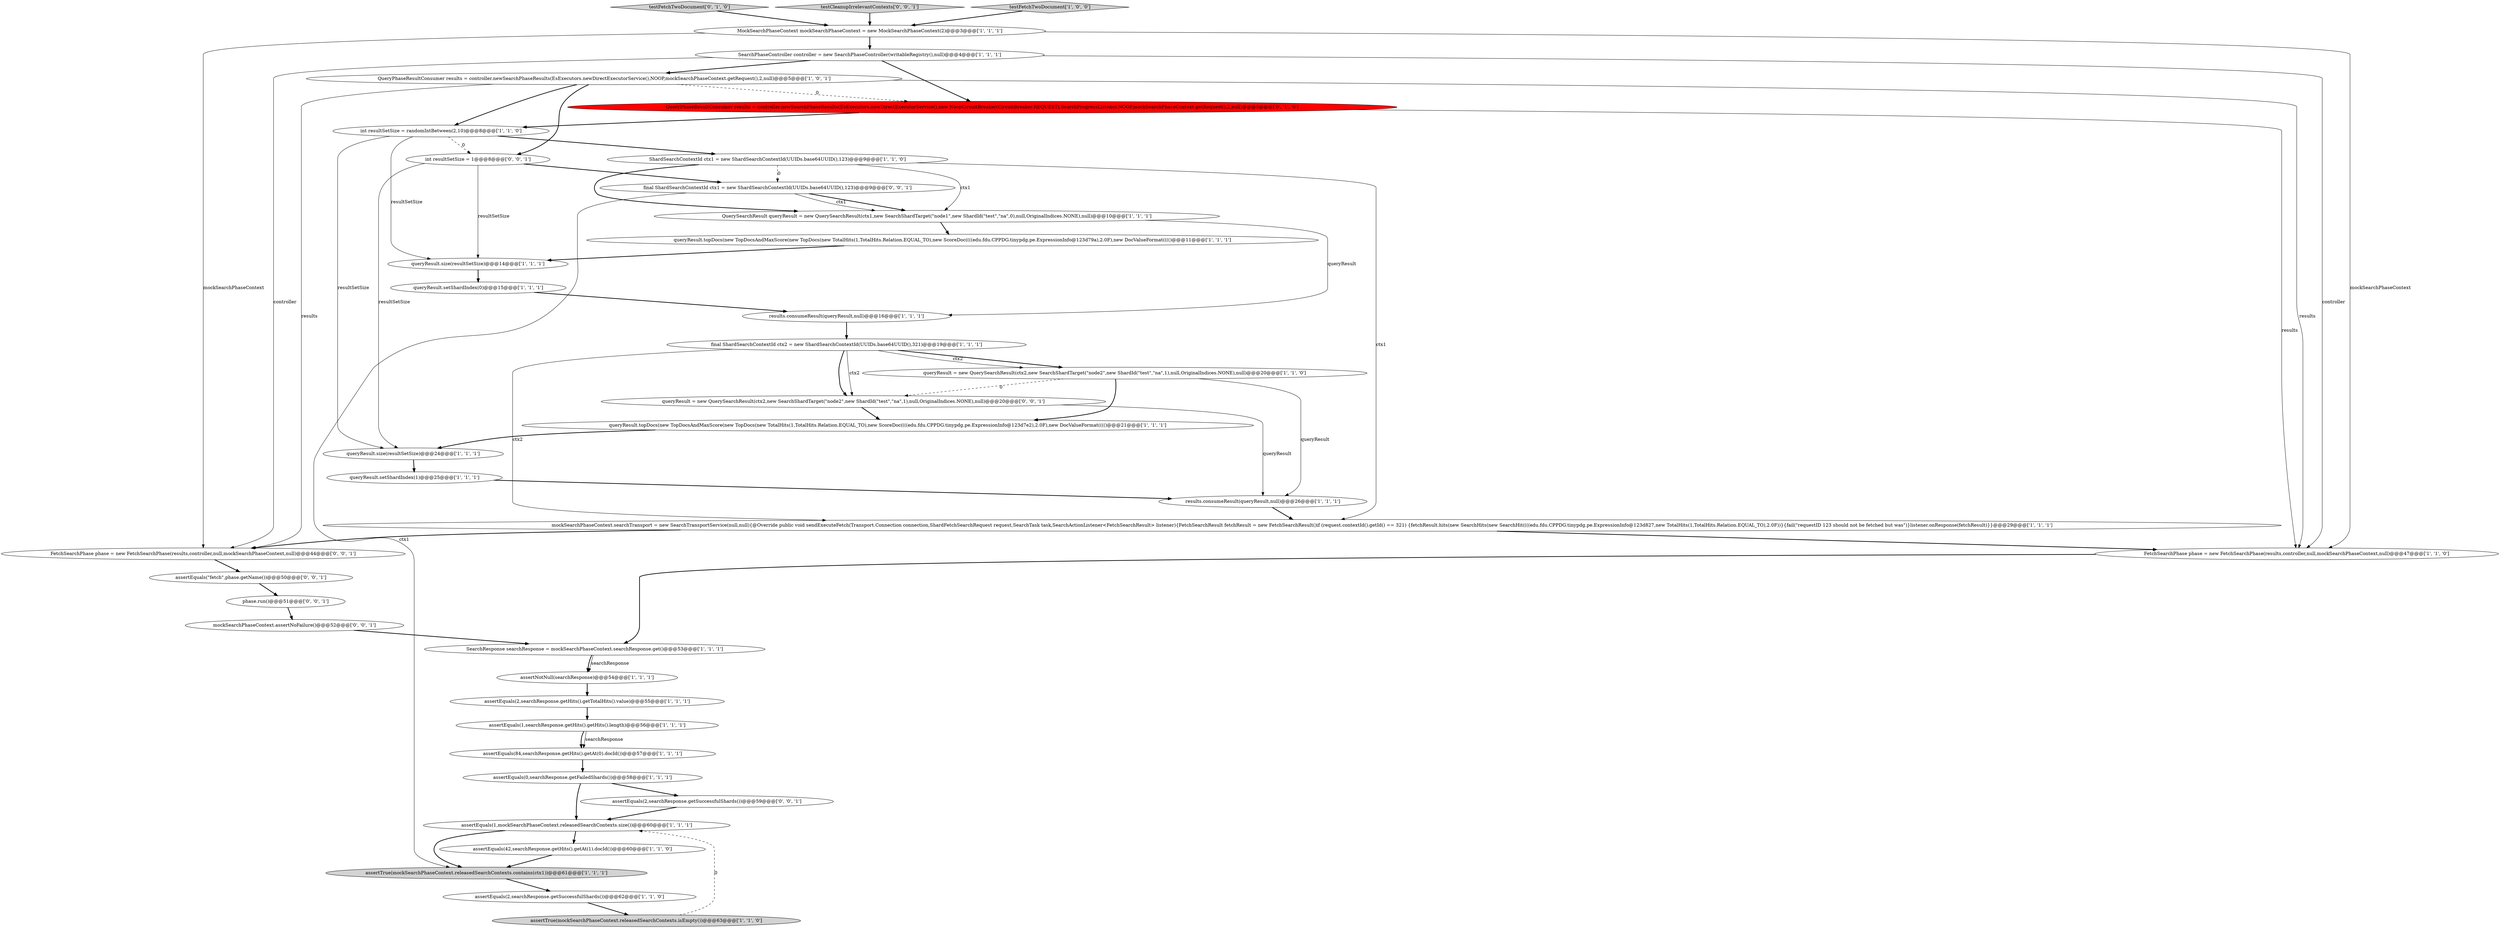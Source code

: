 digraph {
23 [style = filled, label = "SearchResponse searchResponse = mockSearchPhaseContext.searchResponse.get()@@@53@@@['1', '1', '1']", fillcolor = white, shape = ellipse image = "AAA0AAABBB1BBB"];
16 [style = filled, label = "QuerySearchResult queryResult = new QuerySearchResult(ctx1,new SearchShardTarget(\"node1\",new ShardId(\"test\",\"na\",0),null,OriginalIndices.NONE),null)@@@10@@@['1', '1', '1']", fillcolor = white, shape = ellipse image = "AAA0AAABBB1BBB"];
39 [style = filled, label = "queryResult = new QuerySearchResult(ctx2,new SearchShardTarget(\"node2\",new ShardId(\"test\",\"na\",1),null,OriginalIndices.NONE),null)@@@20@@@['0', '0', '1']", fillcolor = white, shape = ellipse image = "AAA0AAABBB3BBB"];
14 [style = filled, label = "queryResult = new QuerySearchResult(ctx2,new SearchShardTarget(\"node2\",new ShardId(\"test\",\"na\",1),null,OriginalIndices.NONE),null)@@@20@@@['1', '1', '0']", fillcolor = white, shape = ellipse image = "AAA0AAABBB1BBB"];
13 [style = filled, label = "SearchPhaseController controller = new SearchPhaseController(writableRegistry(),null)@@@4@@@['1', '1', '1']", fillcolor = white, shape = ellipse image = "AAA0AAABBB1BBB"];
12 [style = filled, label = "QueryPhaseResultConsumer results = controller.newSearchPhaseResults(EsExecutors.newDirectExecutorService(),NOOP,mockSearchPhaseContext.getRequest(),2,null)@@@5@@@['1', '0', '1']", fillcolor = white, shape = ellipse image = "AAA0AAABBB1BBB"];
26 [style = filled, label = "results.consumeResult(queryResult,null)@@@16@@@['1', '1', '1']", fillcolor = white, shape = ellipse image = "AAA0AAABBB1BBB"];
1 [style = filled, label = "final ShardSearchContextId ctx2 = new ShardSearchContextId(UUIDs.base64UUID(),321)@@@19@@@['1', '1', '1']", fillcolor = white, shape = ellipse image = "AAA0AAABBB1BBB"];
0 [style = filled, label = "assertEquals(2,searchResponse.getHits().getTotalHits().value)@@@55@@@['1', '1', '1']", fillcolor = white, shape = ellipse image = "AAA0AAABBB1BBB"];
3 [style = filled, label = "queryResult.setShardIndex(0)@@@15@@@['1', '1', '1']", fillcolor = white, shape = ellipse image = "AAA0AAABBB1BBB"];
28 [style = filled, label = "assertEquals(1,searchResponse.getHits().getHits().length)@@@56@@@['1', '1', '1']", fillcolor = white, shape = ellipse image = "AAA0AAABBB1BBB"];
30 [style = filled, label = "testFetchTwoDocument['0', '1', '0']", fillcolor = lightgray, shape = diamond image = "AAA0AAABBB2BBB"];
32 [style = filled, label = "final ShardSearchContextId ctx1 = new ShardSearchContextId(UUIDs.base64UUID(),123)@@@9@@@['0', '0', '1']", fillcolor = white, shape = ellipse image = "AAA0AAABBB3BBB"];
9 [style = filled, label = "assertEquals(2,searchResponse.getSuccessfulShards())@@@62@@@['1', '1', '0']", fillcolor = white, shape = ellipse image = "AAA0AAABBB1BBB"];
5 [style = filled, label = "ShardSearchContextId ctx1 = new ShardSearchContextId(UUIDs.base64UUID(),123)@@@9@@@['1', '1', '0']", fillcolor = white, shape = ellipse image = "AAA0AAABBB1BBB"];
36 [style = filled, label = "testCleanupIrrelevantContexts['0', '0', '1']", fillcolor = lightgray, shape = diamond image = "AAA0AAABBB3BBB"];
2 [style = filled, label = "int resultSetSize = randomIntBetween(2,10)@@@8@@@['1', '1', '0']", fillcolor = white, shape = ellipse image = "AAA0AAABBB1BBB"];
19 [style = filled, label = "queryResult.topDocs(new TopDocsAndMaxScore(new TopDocs(new TotalHits(1,TotalHits.Relation.EQUAL_TO),new ScoreDoc((((edu.fdu.CPPDG.tinypdg.pe.ExpressionInfo@123d7e2),2.0F),new DocValueFormat(((()@@@21@@@['1', '1', '1']", fillcolor = white, shape = ellipse image = "AAA0AAABBB1BBB"];
7 [style = filled, label = "assertTrue(mockSearchPhaseContext.releasedSearchContexts.contains(ctx1))@@@61@@@['1', '1', '1']", fillcolor = lightgray, shape = ellipse image = "AAA0AAABBB1BBB"];
18 [style = filled, label = "queryResult.size(resultSetSize)@@@14@@@['1', '1', '1']", fillcolor = white, shape = ellipse image = "AAA0AAABBB1BBB"];
15 [style = filled, label = "mockSearchPhaseContext.searchTransport = new SearchTransportService(null,null){@Override public void sendExecuteFetch(Transport.Connection connection,ShardFetchSearchRequest request,SearchTask task,SearchActionListener<FetchSearchResult> listener){FetchSearchResult fetchResult = new FetchSearchResult()if (request.contextId().getId() == 321) {fetchResult.hits(new SearchHits(new SearchHit((((edu.fdu.CPPDG.tinypdg.pe.ExpressionInfo@123d827,new TotalHits(1,TotalHits.Relation.EQUAL_TO),2.0F))}{fail(\"requestID 123 should not be fetched but was\")}listener.onResponse(fetchResult)}}@@@29@@@['1', '1', '1']", fillcolor = white, shape = ellipse image = "AAA0AAABBB1BBB"];
4 [style = filled, label = "assertEquals(42,searchResponse.getHits().getAt(1).docId())@@@60@@@['1', '1', '0']", fillcolor = white, shape = ellipse image = "AAA0AAABBB1BBB"];
24 [style = filled, label = "MockSearchPhaseContext mockSearchPhaseContext = new MockSearchPhaseContext(2)@@@3@@@['1', '1', '1']", fillcolor = white, shape = ellipse image = "AAA0AAABBB1BBB"];
6 [style = filled, label = "assertEquals(84,searchResponse.getHits().getAt(0).docId())@@@57@@@['1', '1', '1']", fillcolor = white, shape = ellipse image = "AAA0AAABBB1BBB"];
11 [style = filled, label = "queryResult.size(resultSetSize)@@@24@@@['1', '1', '1']", fillcolor = white, shape = ellipse image = "AAA0AAABBB1BBB"];
20 [style = filled, label = "assertEquals(0,searchResponse.getFailedShards())@@@58@@@['1', '1', '1']", fillcolor = white, shape = ellipse image = "AAA0AAABBB1BBB"];
35 [style = filled, label = "int resultSetSize = 1@@@8@@@['0', '0', '1']", fillcolor = white, shape = ellipse image = "AAA0AAABBB3BBB"];
17 [style = filled, label = "FetchSearchPhase phase = new FetchSearchPhase(results,controller,null,mockSearchPhaseContext,null)@@@47@@@['1', '1', '0']", fillcolor = white, shape = ellipse image = "AAA0AAABBB1BBB"];
33 [style = filled, label = "FetchSearchPhase phase = new FetchSearchPhase(results,controller,null,mockSearchPhaseContext,null)@@@44@@@['0', '0', '1']", fillcolor = white, shape = ellipse image = "AAA0AAABBB3BBB"];
10 [style = filled, label = "testFetchTwoDocument['1', '0', '0']", fillcolor = lightgray, shape = diamond image = "AAA0AAABBB1BBB"];
22 [style = filled, label = "assertEquals(1,mockSearchPhaseContext.releasedSearchContexts.size())@@@60@@@['1', '1', '1']", fillcolor = white, shape = ellipse image = "AAA0AAABBB1BBB"];
25 [style = filled, label = "queryResult.topDocs(new TopDocsAndMaxScore(new TopDocs(new TotalHits(1,TotalHits.Relation.EQUAL_TO),new ScoreDoc((((edu.fdu.CPPDG.tinypdg.pe.ExpressionInfo@123d79a),2.0F),new DocValueFormat(((()@@@11@@@['1', '1', '1']", fillcolor = white, shape = ellipse image = "AAA0AAABBB1BBB"];
40 [style = filled, label = "phase.run()@@@51@@@['0', '0', '1']", fillcolor = white, shape = ellipse image = "AAA0AAABBB3BBB"];
29 [style = filled, label = "queryResult.setShardIndex(1)@@@25@@@['1', '1', '1']", fillcolor = white, shape = ellipse image = "AAA0AAABBB1BBB"];
38 [style = filled, label = "mockSearchPhaseContext.assertNoFailure()@@@52@@@['0', '0', '1']", fillcolor = white, shape = ellipse image = "AAA0AAABBB3BBB"];
21 [style = filled, label = "assertNotNull(searchResponse)@@@54@@@['1', '1', '1']", fillcolor = white, shape = ellipse image = "AAA0AAABBB1BBB"];
34 [style = filled, label = "assertEquals(\"fetch\",phase.getName())@@@50@@@['0', '0', '1']", fillcolor = white, shape = ellipse image = "AAA0AAABBB3BBB"];
37 [style = filled, label = "assertEquals(2,searchResponse.getSuccessfulShards())@@@59@@@['0', '0', '1']", fillcolor = white, shape = ellipse image = "AAA0AAABBB3BBB"];
31 [style = filled, label = "QueryPhaseResultConsumer results = controller.newSearchPhaseResults(EsExecutors.newDirectExecutorService(),new NoopCircuitBreaker(CircuitBreaker.REQUEST),SearchProgressListener.NOOP,mockSearchPhaseContext.getRequest(),2,null)@@@5@@@['0', '1', '0']", fillcolor = red, shape = ellipse image = "AAA1AAABBB2BBB"];
8 [style = filled, label = "assertTrue(mockSearchPhaseContext.releasedSearchContexts.isEmpty())@@@63@@@['1', '1', '0']", fillcolor = lightgray, shape = ellipse image = "AAA0AAABBB1BBB"];
27 [style = filled, label = "results.consumeResult(queryResult,null)@@@26@@@['1', '1', '1']", fillcolor = white, shape = ellipse image = "AAA0AAABBB1BBB"];
1->39 [style = bold, label=""];
18->3 [style = bold, label=""];
30->24 [style = bold, label=""];
39->19 [style = bold, label=""];
28->6 [style = bold, label=""];
24->33 [style = solid, label="mockSearchPhaseContext"];
34->40 [style = bold, label=""];
21->0 [style = bold, label=""];
13->17 [style = solid, label="controller"];
35->18 [style = solid, label="resultSetSize"];
10->24 [style = bold, label=""];
2->35 [style = dashed, label="0"];
26->1 [style = bold, label=""];
12->31 [style = dashed, label="0"];
25->18 [style = bold, label=""];
3->26 [style = bold, label=""];
11->29 [style = bold, label=""];
35->32 [style = bold, label=""];
15->33 [style = bold, label=""];
14->19 [style = bold, label=""];
16->25 [style = bold, label=""];
19->11 [style = bold, label=""];
31->2 [style = bold, label=""];
38->23 [style = bold, label=""];
5->15 [style = solid, label="ctx1"];
12->35 [style = bold, label=""];
28->6 [style = solid, label="searchResponse"];
32->16 [style = bold, label=""];
31->17 [style = solid, label="results"];
40->38 [style = bold, label=""];
9->8 [style = bold, label=""];
2->11 [style = solid, label="resultSetSize"];
13->33 [style = solid, label="controller"];
12->33 [style = solid, label="results"];
5->32 [style = dashed, label="0"];
17->23 [style = bold, label=""];
27->15 [style = bold, label=""];
4->7 [style = bold, label=""];
22->7 [style = bold, label=""];
39->27 [style = solid, label="queryResult"];
8->22 [style = dashed, label="0"];
20->22 [style = bold, label=""];
22->4 [style = bold, label=""];
2->18 [style = solid, label="resultSetSize"];
5->16 [style = bold, label=""];
6->20 [style = bold, label=""];
7->9 [style = bold, label=""];
16->26 [style = solid, label="queryResult"];
29->27 [style = bold, label=""];
37->22 [style = bold, label=""];
12->2 [style = bold, label=""];
15->17 [style = bold, label=""];
14->27 [style = solid, label="queryResult"];
1->15 [style = solid, label="ctx2"];
13->12 [style = bold, label=""];
36->24 [style = bold, label=""];
35->11 [style = solid, label="resultSetSize"];
24->17 [style = solid, label="mockSearchPhaseContext"];
23->21 [style = bold, label=""];
20->37 [style = bold, label=""];
32->7 [style = solid, label="ctx1"];
12->17 [style = solid, label="results"];
1->14 [style = bold, label=""];
1->39 [style = solid, label="ctx2"];
23->21 [style = solid, label="searchResponse"];
5->16 [style = solid, label="ctx1"];
13->31 [style = bold, label=""];
1->14 [style = solid, label="ctx2"];
33->34 [style = bold, label=""];
14->39 [style = dashed, label="0"];
0->28 [style = bold, label=""];
32->16 [style = solid, label="ctx1"];
2->5 [style = bold, label=""];
24->13 [style = bold, label=""];
}
